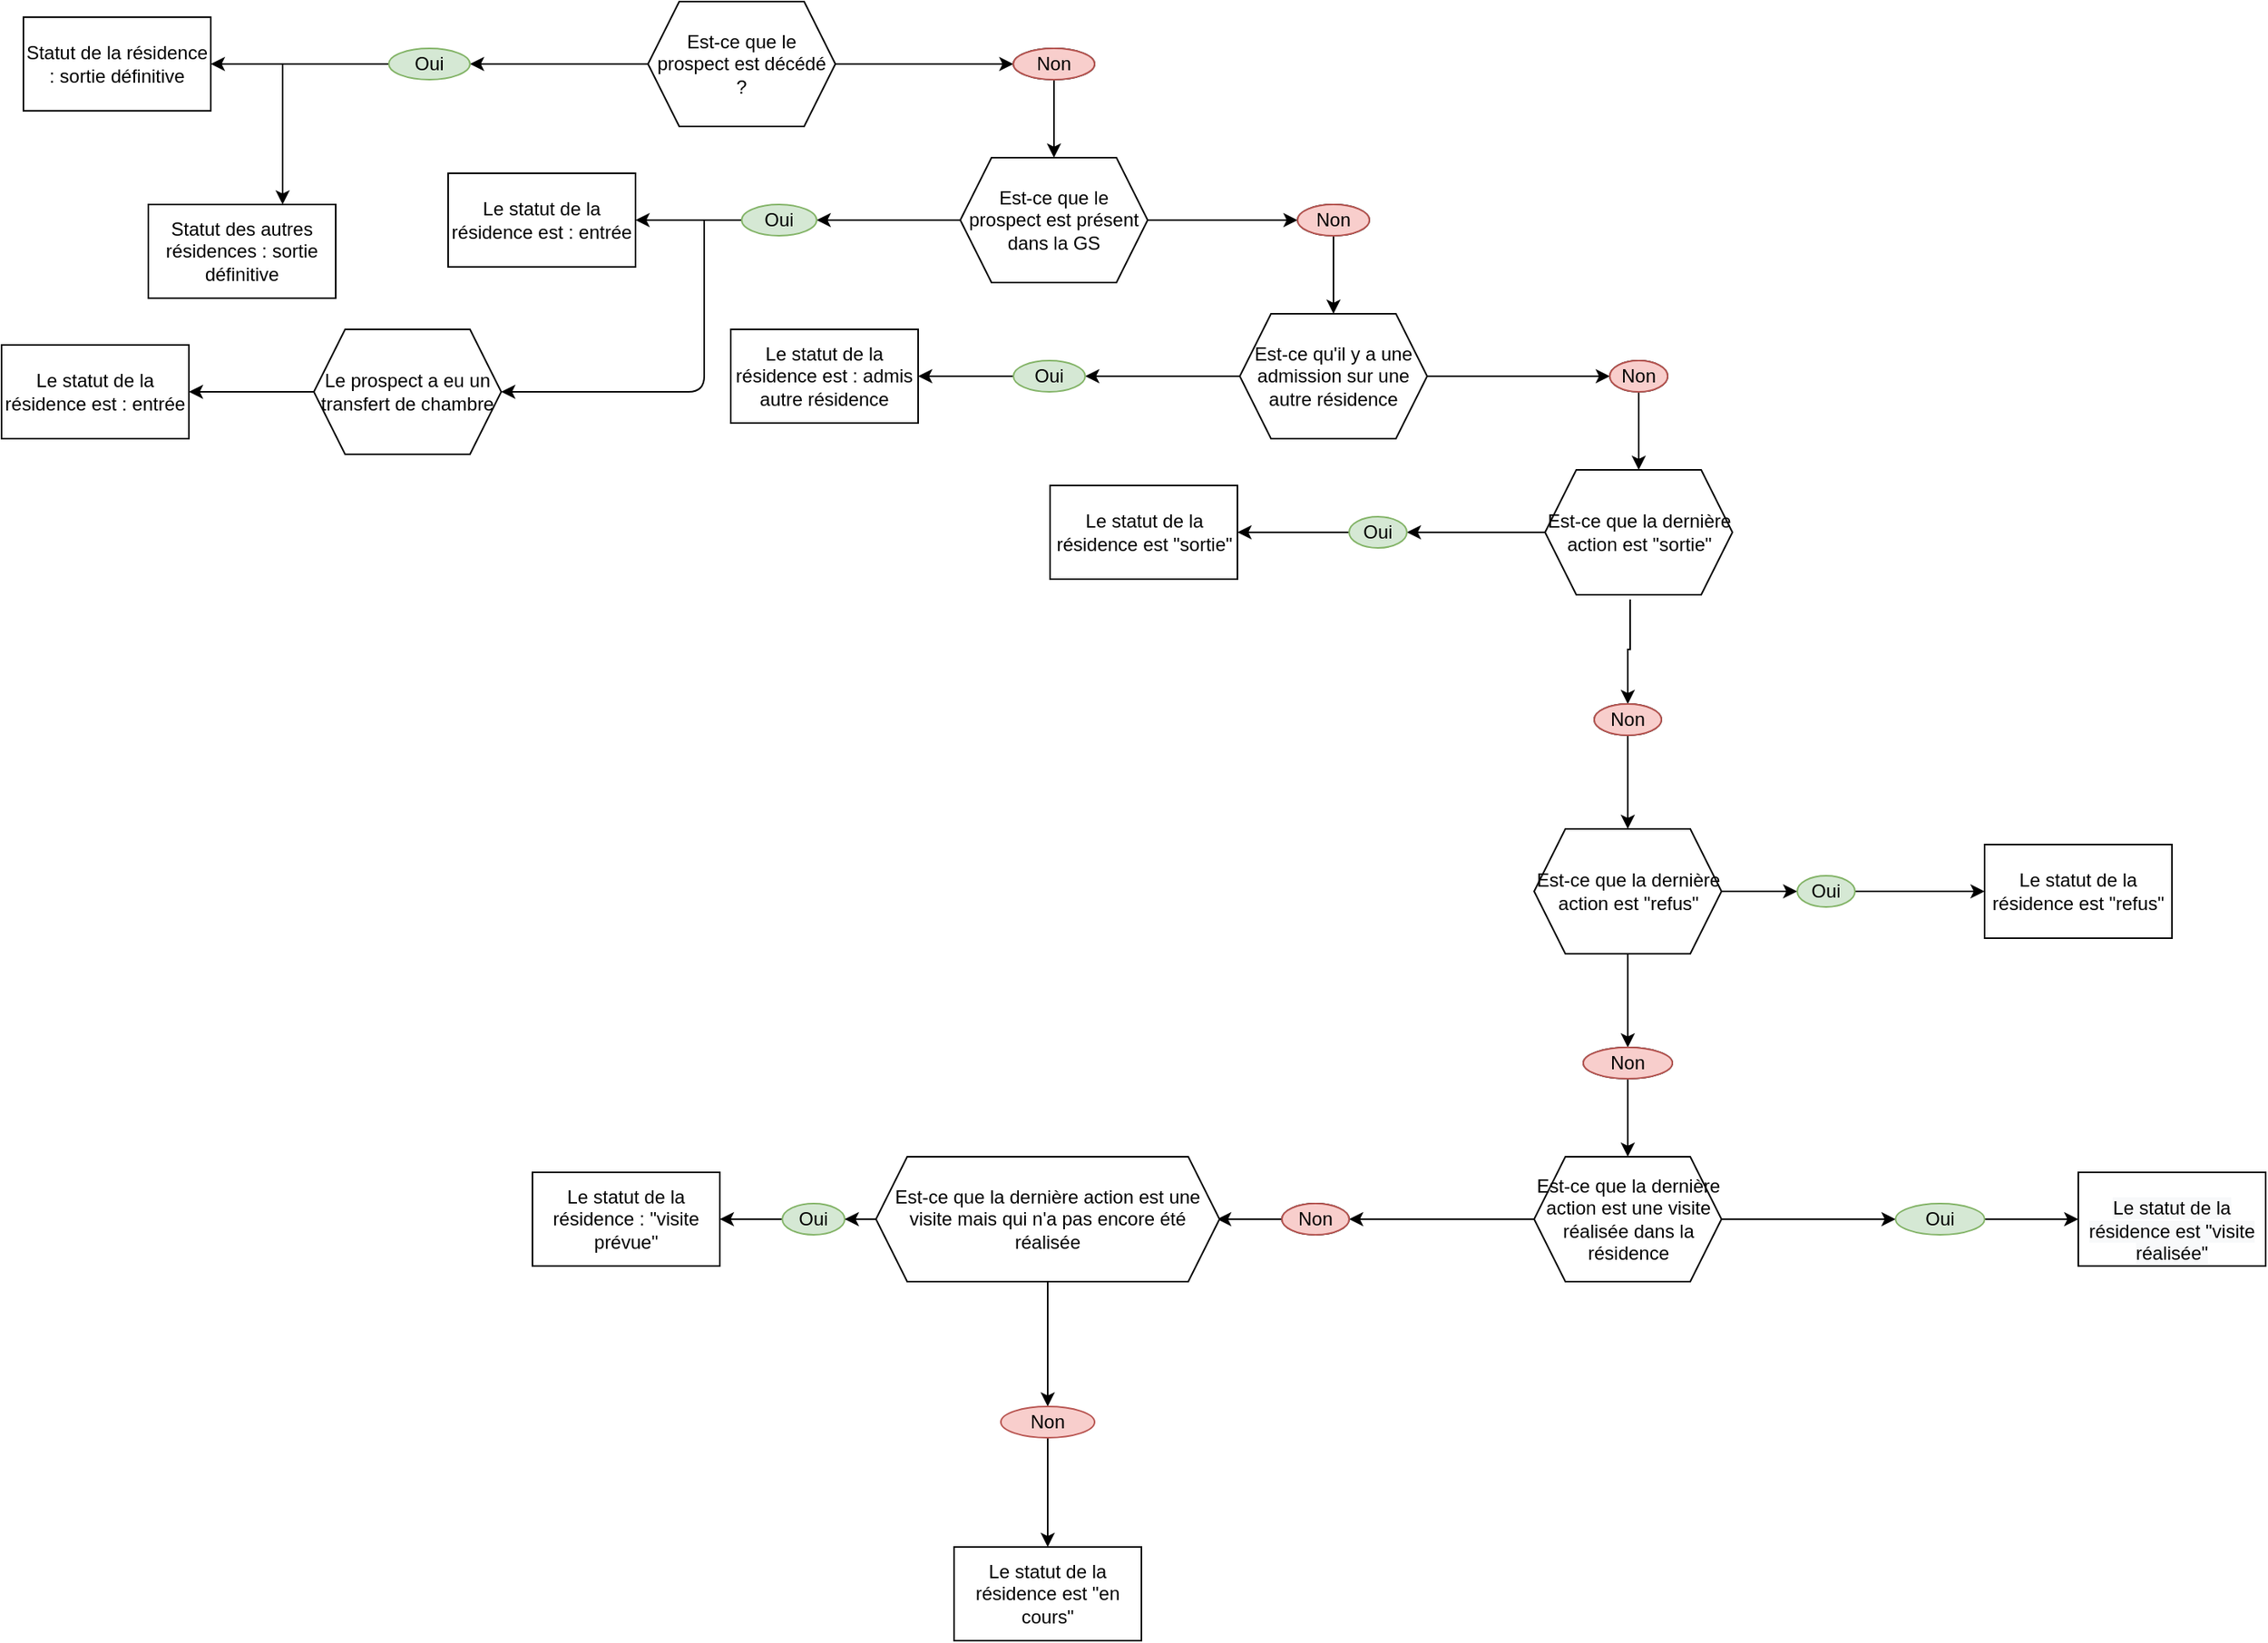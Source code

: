 <mxfile version="14.9.6" type="device"><diagram id="vLZyAKqcnTKbgEGUBMNM" name="Page-1"><mxGraphModel dx="2249" dy="822" grid="1" gridSize="10" guides="1" tooltips="1" connect="1" arrows="1" fold="1" page="1" pageScale="1" pageWidth="827" pageHeight="1169" math="0" shadow="0"><root><mxCell id="0"/><mxCell id="1" parent="0"/><mxCell id="j-xn4PrfYy-7_51q6NSP-4" value="" style="edgeStyle=orthogonalEdgeStyle;rounded=0;orthogonalLoop=1;jettySize=auto;html=1;" edge="1" parent="1" source="j-xn4PrfYy-7_51q6NSP-2" target="j-xn4PrfYy-7_51q6NSP-3"><mxGeometry relative="1" as="geometry"/></mxCell><mxCell id="j-xn4PrfYy-7_51q6NSP-10" value="" style="edgeStyle=orthogonalEdgeStyle;rounded=0;orthogonalLoop=1;jettySize=auto;html=1;" edge="1" parent="1" source="j-xn4PrfYy-7_51q6NSP-2" target="j-xn4PrfYy-7_51q6NSP-9"><mxGeometry relative="1" as="geometry"/></mxCell><mxCell id="j-xn4PrfYy-7_51q6NSP-2" value="Est-ce que le prospect est décédé ?" style="shape=hexagon;perimeter=hexagonPerimeter2;whiteSpace=wrap;html=1;fixedSize=1;" vertex="1" parent="1"><mxGeometry x="354" y="20" width="120" height="80" as="geometry"/></mxCell><mxCell id="j-xn4PrfYy-7_51q6NSP-6" value="" style="edgeStyle=orthogonalEdgeStyle;rounded=0;orthogonalLoop=1;jettySize=auto;html=1;" edge="1" parent="1" source="j-xn4PrfYy-7_51q6NSP-3" target="j-xn4PrfYy-7_51q6NSP-5"><mxGeometry relative="1" as="geometry"/></mxCell><mxCell id="j-xn4PrfYy-7_51q6NSP-8" value="" style="edgeStyle=orthogonalEdgeStyle;rounded=0;orthogonalLoop=1;jettySize=auto;html=1;" edge="1" parent="1" source="j-xn4PrfYy-7_51q6NSP-3" target="j-xn4PrfYy-7_51q6NSP-7"><mxGeometry relative="1" as="geometry"><Array as="points"><mxPoint x="120" y="60"/></Array></mxGeometry></mxCell><mxCell id="j-xn4PrfYy-7_51q6NSP-3" value="Oui" style="ellipse;whiteSpace=wrap;html=1;fillColor=#d5e8d4;strokeColor=#82b366;" vertex="1" parent="1"><mxGeometry x="188" y="50" width="52" height="20" as="geometry"/></mxCell><mxCell id="j-xn4PrfYy-7_51q6NSP-5" value="Statut de la résidence : sortie définitive" style="whiteSpace=wrap;html=1;" vertex="1" parent="1"><mxGeometry x="-46" y="30" width="120" height="60" as="geometry"/></mxCell><mxCell id="j-xn4PrfYy-7_51q6NSP-7" value="Statut des autres résidences : sortie définitive" style="whiteSpace=wrap;html=1;" vertex="1" parent="1"><mxGeometry x="34" y="150" width="120" height="60" as="geometry"/></mxCell><mxCell id="j-xn4PrfYy-7_51q6NSP-12" value="" style="edgeStyle=orthogonalEdgeStyle;rounded=0;orthogonalLoop=1;jettySize=auto;html=1;" edge="1" parent="1" source="j-xn4PrfYy-7_51q6NSP-9" target="j-xn4PrfYy-7_51q6NSP-11"><mxGeometry relative="1" as="geometry"/></mxCell><mxCell id="j-xn4PrfYy-7_51q6NSP-9" value="Non" style="ellipse;whiteSpace=wrap;html=1;" vertex="1" parent="1"><mxGeometry x="588" y="50" width="52" height="20" as="geometry"/></mxCell><mxCell id="j-xn4PrfYy-7_51q6NSP-14" value="" style="edgeStyle=orthogonalEdgeStyle;rounded=0;orthogonalLoop=1;jettySize=auto;html=1;" edge="1" parent="1" source="j-xn4PrfYy-7_51q6NSP-11" target="j-xn4PrfYy-7_51q6NSP-13"><mxGeometry relative="1" as="geometry"/></mxCell><mxCell id="j-xn4PrfYy-7_51q6NSP-18" value="" style="edgeStyle=orthogonalEdgeStyle;rounded=0;orthogonalLoop=1;jettySize=auto;html=1;" edge="1" parent="1" source="j-xn4PrfYy-7_51q6NSP-11" target="j-xn4PrfYy-7_51q6NSP-17"><mxGeometry relative="1" as="geometry"/></mxCell><mxCell id="j-xn4PrfYy-7_51q6NSP-11" value="Est-ce que le prospect est présent dans la GS" style="shape=hexagon;perimeter=hexagonPerimeter2;whiteSpace=wrap;html=1;fixedSize=1;" vertex="1" parent="1"><mxGeometry x="554" y="120" width="120" height="80" as="geometry"/></mxCell><mxCell id="j-xn4PrfYy-7_51q6NSP-16" value="" style="edgeStyle=orthogonalEdgeStyle;rounded=0;orthogonalLoop=1;jettySize=auto;html=1;" edge="1" parent="1" source="j-xn4PrfYy-7_51q6NSP-13" target="j-xn4PrfYy-7_51q6NSP-15"><mxGeometry relative="1" as="geometry"/></mxCell><mxCell id="j-xn4PrfYy-7_51q6NSP-13" value="Oui" style="ellipse;whiteSpace=wrap;html=1;fillColor=#d5e8d4;strokeColor=#82b366;" vertex="1" parent="1"><mxGeometry x="414" y="150" width="48" height="20" as="geometry"/></mxCell><mxCell id="j-xn4PrfYy-7_51q6NSP-15" value="Le statut de la résidence est : entrée" style="whiteSpace=wrap;html=1;" vertex="1" parent="1"><mxGeometry x="226" y="130" width="120" height="60" as="geometry"/></mxCell><mxCell id="j-xn4PrfYy-7_51q6NSP-20" value="" style="edgeStyle=orthogonalEdgeStyle;rounded=0;orthogonalLoop=1;jettySize=auto;html=1;" edge="1" parent="1" source="j-xn4PrfYy-7_51q6NSP-17" target="j-xn4PrfYy-7_51q6NSP-19"><mxGeometry relative="1" as="geometry"/></mxCell><mxCell id="j-xn4PrfYy-7_51q6NSP-17" value="Non" style="ellipse;whiteSpace=wrap;html=1;" vertex="1" parent="1"><mxGeometry x="770" y="150" width="46" height="20" as="geometry"/></mxCell><mxCell id="j-xn4PrfYy-7_51q6NSP-22" value="" style="edgeStyle=orthogonalEdgeStyle;rounded=0;orthogonalLoop=1;jettySize=auto;html=1;" edge="1" parent="1" source="j-xn4PrfYy-7_51q6NSP-19" target="j-xn4PrfYy-7_51q6NSP-21"><mxGeometry relative="1" as="geometry"/></mxCell><mxCell id="j-xn4PrfYy-7_51q6NSP-31" value="" style="edgeStyle=orthogonalEdgeStyle;rounded=0;orthogonalLoop=1;jettySize=auto;html=1;" edge="1" parent="1" source="j-xn4PrfYy-7_51q6NSP-19" target="j-xn4PrfYy-7_51q6NSP-30"><mxGeometry relative="1" as="geometry"/></mxCell><mxCell id="j-xn4PrfYy-7_51q6NSP-19" value="Est-ce qu'il y a une admission sur une autre résidence" style="shape=hexagon;perimeter=hexagonPerimeter2;whiteSpace=wrap;html=1;fixedSize=1;" vertex="1" parent="1"><mxGeometry x="733" y="220" width="120" height="80" as="geometry"/></mxCell><mxCell id="j-xn4PrfYy-7_51q6NSP-24" value="" style="edgeStyle=orthogonalEdgeStyle;rounded=0;orthogonalLoop=1;jettySize=auto;html=1;" edge="1" parent="1" source="j-xn4PrfYy-7_51q6NSP-21" target="j-xn4PrfYy-7_51q6NSP-23"><mxGeometry relative="1" as="geometry"/></mxCell><mxCell id="j-xn4PrfYy-7_51q6NSP-21" value="Oui" style="ellipse;whiteSpace=wrap;html=1;fillColor=#d5e8d4;strokeColor=#82b366;" vertex="1" parent="1"><mxGeometry x="588" y="250" width="46" height="20" as="geometry"/></mxCell><mxCell id="j-xn4PrfYy-7_51q6NSP-23" value="Le statut de la résidence est : admis autre résidence" style="whiteSpace=wrap;html=1;" vertex="1" parent="1"><mxGeometry x="407" y="230" width="120" height="60" as="geometry"/></mxCell><mxCell id="j-xn4PrfYy-7_51q6NSP-29" value="" style="edgeStyle=orthogonalEdgeStyle;rounded=0;orthogonalLoop=1;jettySize=auto;html=1;" edge="1" parent="1" source="j-xn4PrfYy-7_51q6NSP-26" target="j-xn4PrfYy-7_51q6NSP-28"><mxGeometry relative="1" as="geometry"/></mxCell><mxCell id="j-xn4PrfYy-7_51q6NSP-26" value="Le prospect a eu un transfert de chambre" style="shape=hexagon;perimeter=hexagonPerimeter2;whiteSpace=wrap;html=1;fixedSize=1;" vertex="1" parent="1"><mxGeometry x="140" y="230" width="120" height="80" as="geometry"/></mxCell><mxCell id="j-xn4PrfYy-7_51q6NSP-27" value="" style="endArrow=classic;html=1;" edge="1" parent="1"><mxGeometry width="50" height="50" relative="1" as="geometry"><mxPoint x="390" y="160" as="sourcePoint"/><mxPoint x="260" y="270" as="targetPoint"/><Array as="points"><mxPoint x="390" y="270"/></Array></mxGeometry></mxCell><mxCell id="j-xn4PrfYy-7_51q6NSP-28" value="&lt;span&gt;Le statut de la résidence est : entrée&lt;/span&gt;" style="whiteSpace=wrap;html=1;" vertex="1" parent="1"><mxGeometry x="-60" y="240" width="120" height="60" as="geometry"/></mxCell><mxCell id="j-xn4PrfYy-7_51q6NSP-33" value="" style="edgeStyle=orthogonalEdgeStyle;rounded=0;orthogonalLoop=1;jettySize=auto;html=1;" edge="1" parent="1" source="j-xn4PrfYy-7_51q6NSP-30" target="j-xn4PrfYy-7_51q6NSP-32"><mxGeometry relative="1" as="geometry"/></mxCell><mxCell id="j-xn4PrfYy-7_51q6NSP-30" value="Non" style="ellipse;whiteSpace=wrap;html=1;" vertex="1" parent="1"><mxGeometry x="970" y="250" width="37" height="20" as="geometry"/></mxCell><mxCell id="j-xn4PrfYy-7_51q6NSP-35" value="" style="edgeStyle=orthogonalEdgeStyle;rounded=0;orthogonalLoop=1;jettySize=auto;html=1;" edge="1" parent="1" source="j-xn4PrfYy-7_51q6NSP-32" target="j-xn4PrfYy-7_51q6NSP-34"><mxGeometry relative="1" as="geometry"/></mxCell><mxCell id="j-xn4PrfYy-7_51q6NSP-37" value="" style="edgeStyle=orthogonalEdgeStyle;rounded=0;orthogonalLoop=1;jettySize=auto;html=1;exitX=0.454;exitY=1.038;exitDx=0;exitDy=0;exitPerimeter=0;" edge="1" parent="1" source="j-xn4PrfYy-7_51q6NSP-32" target="j-xn4PrfYy-7_51q6NSP-36"><mxGeometry relative="1" as="geometry"/></mxCell><mxCell id="j-xn4PrfYy-7_51q6NSP-32" value="Est-ce que la dernière action est &quot;sortie&quot;" style="shape=hexagon;perimeter=hexagonPerimeter2;whiteSpace=wrap;html=1;fixedSize=1;" vertex="1" parent="1"><mxGeometry x="928.5" y="320" width="120" height="80" as="geometry"/></mxCell><mxCell id="j-xn4PrfYy-7_51q6NSP-39" value="" style="edgeStyle=orthogonalEdgeStyle;rounded=0;orthogonalLoop=1;jettySize=auto;html=1;" edge="1" parent="1" source="j-xn4PrfYy-7_51q6NSP-34" target="j-xn4PrfYy-7_51q6NSP-38"><mxGeometry relative="1" as="geometry"/></mxCell><mxCell id="j-xn4PrfYy-7_51q6NSP-34" value="Oui" style="ellipse;whiteSpace=wrap;html=1;fillColor=#d5e8d4;strokeColor=#82b366;" vertex="1" parent="1"><mxGeometry x="803" y="350" width="37" height="20" as="geometry"/></mxCell><mxCell id="j-xn4PrfYy-7_51q6NSP-41" value="" style="edgeStyle=orthogonalEdgeStyle;rounded=0;orthogonalLoop=1;jettySize=auto;html=1;" edge="1" parent="1" source="j-xn4PrfYy-7_51q6NSP-36" target="j-xn4PrfYy-7_51q6NSP-40"><mxGeometry relative="1" as="geometry"/></mxCell><mxCell id="j-xn4PrfYy-7_51q6NSP-36" value="Non" style="ellipse;whiteSpace=wrap;html=1;" vertex="1" parent="1"><mxGeometry x="960" y="470" width="43" height="20" as="geometry"/></mxCell><mxCell id="j-xn4PrfYy-7_51q6NSP-38" value="Le statut de la résidence est &quot;sortie&quot;" style="whiteSpace=wrap;html=1;" vertex="1" parent="1"><mxGeometry x="611.5" y="330" width="120" height="60" as="geometry"/></mxCell><mxCell id="j-xn4PrfYy-7_51q6NSP-43" value="" style="edgeStyle=orthogonalEdgeStyle;rounded=0;orthogonalLoop=1;jettySize=auto;html=1;" edge="1" parent="1" source="j-xn4PrfYy-7_51q6NSP-40" target="j-xn4PrfYy-7_51q6NSP-42"><mxGeometry relative="1" as="geometry"/></mxCell><mxCell id="j-xn4PrfYy-7_51q6NSP-47" value="" style="edgeStyle=orthogonalEdgeStyle;rounded=0;orthogonalLoop=1;jettySize=auto;html=1;" edge="1" parent="1" source="j-xn4PrfYy-7_51q6NSP-40" target="j-xn4PrfYy-7_51q6NSP-46"><mxGeometry relative="1" as="geometry"/></mxCell><mxCell id="j-xn4PrfYy-7_51q6NSP-40" value="Est-ce que la dernière action est &quot;refus&quot;" style="shape=hexagon;perimeter=hexagonPerimeter2;whiteSpace=wrap;html=1;fixedSize=1;" vertex="1" parent="1"><mxGeometry x="921.5" y="550" width="120" height="80" as="geometry"/></mxCell><mxCell id="j-xn4PrfYy-7_51q6NSP-45" value="" style="edgeStyle=orthogonalEdgeStyle;rounded=0;orthogonalLoop=1;jettySize=auto;html=1;" edge="1" parent="1" source="j-xn4PrfYy-7_51q6NSP-42" target="j-xn4PrfYy-7_51q6NSP-44"><mxGeometry relative="1" as="geometry"/></mxCell><mxCell id="j-xn4PrfYy-7_51q6NSP-42" value="Oui" style="ellipse;whiteSpace=wrap;html=1;fillColor=#d5e8d4;strokeColor=#82b366;" vertex="1" parent="1"><mxGeometry x="1090" y="580" width="37" height="20" as="geometry"/></mxCell><mxCell id="j-xn4PrfYy-7_51q6NSP-44" value="&lt;span&gt;Le statut de la résidence est &quot;refus&quot;&lt;/span&gt;" style="whiteSpace=wrap;html=1;" vertex="1" parent="1"><mxGeometry x="1210" y="560" width="120" height="60" as="geometry"/></mxCell><mxCell id="j-xn4PrfYy-7_51q6NSP-50" value="" style="edgeStyle=orthogonalEdgeStyle;rounded=0;orthogonalLoop=1;jettySize=auto;html=1;" edge="1" parent="1" source="j-xn4PrfYy-7_51q6NSP-46" target="j-xn4PrfYy-7_51q6NSP-49"><mxGeometry relative="1" as="geometry"/></mxCell><mxCell id="j-xn4PrfYy-7_51q6NSP-46" value="Non" style="ellipse;whiteSpace=wrap;html=1;" vertex="1" parent="1"><mxGeometry x="953" y="690" width="57" height="20" as="geometry"/></mxCell><mxCell id="j-xn4PrfYy-7_51q6NSP-52" value="" style="edgeStyle=orthogonalEdgeStyle;rounded=0;orthogonalLoop=1;jettySize=auto;html=1;" edge="1" parent="1" source="j-xn4PrfYy-7_51q6NSP-49" target="j-xn4PrfYy-7_51q6NSP-51"><mxGeometry relative="1" as="geometry"/></mxCell><mxCell id="j-xn4PrfYy-7_51q6NSP-57" value="" style="edgeStyle=orthogonalEdgeStyle;rounded=0;orthogonalLoop=1;jettySize=auto;html=1;" edge="1" parent="1" source="j-xn4PrfYy-7_51q6NSP-49" target="j-xn4PrfYy-7_51q6NSP-56"><mxGeometry relative="1" as="geometry"/></mxCell><mxCell id="j-xn4PrfYy-7_51q6NSP-49" value="Est-ce que la dernière action est une visite réalisée dans la résidence" style="shape=hexagon;perimeter=hexagonPerimeter2;whiteSpace=wrap;html=1;fixedSize=1;" vertex="1" parent="1"><mxGeometry x="921.5" y="760" width="120" height="80" as="geometry"/></mxCell><mxCell id="j-xn4PrfYy-7_51q6NSP-54" value="" style="edgeStyle=orthogonalEdgeStyle;rounded=0;orthogonalLoop=1;jettySize=auto;html=1;" edge="1" parent="1" source="j-xn4PrfYy-7_51q6NSP-51" target="j-xn4PrfYy-7_51q6NSP-53"><mxGeometry relative="1" as="geometry"/></mxCell><mxCell id="j-xn4PrfYy-7_51q6NSP-51" value="Oui" style="ellipse;whiteSpace=wrap;html=1;fillColor=#d5e8d4;strokeColor=#82b366;" vertex="1" parent="1"><mxGeometry x="1153" y="790" width="57" height="20" as="geometry"/></mxCell><mxCell id="j-xn4PrfYy-7_51q6NSP-53" value="&lt;br&gt;&lt;span style=&quot;color: rgb(0 , 0 , 0) ; font-family: &amp;#34;helvetica&amp;#34; ; font-size: 12px ; font-style: normal ; font-weight: 400 ; letter-spacing: normal ; text-align: center ; text-indent: 0px ; text-transform: none ; word-spacing: 0px ; background-color: rgb(248 , 249 , 250) ; display: inline ; float: none&quot;&gt;Le statut de la résidence est &quot;visite réalisée&quot;&lt;/span&gt;" style="whiteSpace=wrap;html=1;" vertex="1" parent="1"><mxGeometry x="1270" y="770" width="120" height="60" as="geometry"/></mxCell><mxCell id="j-xn4PrfYy-7_51q6NSP-59" value="" style="edgeStyle=orthogonalEdgeStyle;rounded=0;orthogonalLoop=1;jettySize=auto;html=1;" edge="1" parent="1" source="j-xn4PrfYy-7_51q6NSP-56"><mxGeometry relative="1" as="geometry"><mxPoint x="718.5" y="800" as="targetPoint"/></mxGeometry></mxCell><mxCell id="j-xn4PrfYy-7_51q6NSP-56" value="Non" style="ellipse;whiteSpace=wrap;html=1;" vertex="1" parent="1"><mxGeometry x="760" y="790" width="43" height="20" as="geometry"/></mxCell><mxCell id="j-xn4PrfYy-7_51q6NSP-62" value="" style="edgeStyle=orthogonalEdgeStyle;rounded=0;orthogonalLoop=1;jettySize=auto;html=1;" edge="1" parent="1" source="j-xn4PrfYy-7_51q6NSP-60" target="j-xn4PrfYy-7_51q6NSP-61"><mxGeometry relative="1" as="geometry"/></mxCell><mxCell id="j-xn4PrfYy-7_51q6NSP-66" value="" style="edgeStyle=orthogonalEdgeStyle;rounded=0;orthogonalLoop=1;jettySize=auto;html=1;" edge="1" parent="1" source="j-xn4PrfYy-7_51q6NSP-60"><mxGeometry relative="1" as="geometry"><mxPoint x="610" y="920" as="targetPoint"/></mxGeometry></mxCell><mxCell id="j-xn4PrfYy-7_51q6NSP-60" value="&lt;span&gt;Est-ce que la dernière action est une visite mais qui n'a pas encore été réalisée&lt;/span&gt;" style="shape=hexagon;perimeter=hexagonPerimeter2;whiteSpace=wrap;html=1;fixedSize=1;" vertex="1" parent="1"><mxGeometry x="500" y="760" width="220" height="80" as="geometry"/></mxCell><mxCell id="j-xn4PrfYy-7_51q6NSP-64" value="" style="edgeStyle=orthogonalEdgeStyle;rounded=0;orthogonalLoop=1;jettySize=auto;html=1;" edge="1" parent="1" source="j-xn4PrfYy-7_51q6NSP-61" target="j-xn4PrfYy-7_51q6NSP-63"><mxGeometry relative="1" as="geometry"/></mxCell><mxCell id="j-xn4PrfYy-7_51q6NSP-61" value="Oui" style="ellipse;whiteSpace=wrap;html=1;fillColor=#d5e8d4;strokeColor=#82b366;" vertex="1" parent="1"><mxGeometry x="440" y="790" width="40" height="20" as="geometry"/></mxCell><mxCell id="j-xn4PrfYy-7_51q6NSP-63" value="&lt;span&gt;Le statut de la résidence : &quot;visite prévue&quot;&lt;/span&gt;" style="whiteSpace=wrap;html=1;" vertex="1" parent="1"><mxGeometry x="280" y="770" width="120" height="60" as="geometry"/></mxCell><mxCell id="j-xn4PrfYy-7_51q6NSP-70" value="" style="edgeStyle=orthogonalEdgeStyle;rounded=0;orthogonalLoop=1;jettySize=auto;html=1;" edge="1" parent="1" source="j-xn4PrfYy-7_51q6NSP-65" target="j-xn4PrfYy-7_51q6NSP-71"><mxGeometry relative="1" as="geometry"><mxPoint x="660" y="1020" as="targetPoint"/><Array as="points"/></mxGeometry></mxCell><mxCell id="j-xn4PrfYy-7_51q6NSP-65" value="Non" style="ellipse;whiteSpace=wrap;html=1;fillColor=#f8cecc;strokeColor=#b85450;" vertex="1" parent="1"><mxGeometry x="580" y="920" width="60" height="20" as="geometry"/></mxCell><mxCell id="j-xn4PrfYy-7_51q6NSP-71" value="Le statut de la résidence est &quot;en cours&quot;" style="rounded=0;whiteSpace=wrap;html=1;" vertex="1" parent="1"><mxGeometry x="550" y="1010" width="120" height="60" as="geometry"/></mxCell><mxCell id="j-xn4PrfYy-7_51q6NSP-72" value="Non" style="ellipse;whiteSpace=wrap;html=1;fillColor=#f8cecc;strokeColor=#b85450;" vertex="1" parent="1"><mxGeometry x="588" y="50" width="52" height="20" as="geometry"/></mxCell><mxCell id="j-xn4PrfYy-7_51q6NSP-73" value="Non" style="ellipse;whiteSpace=wrap;html=1;fillColor=#f8cecc;strokeColor=#b85450;" vertex="1" parent="1"><mxGeometry x="770" y="150" width="46" height="20" as="geometry"/></mxCell><mxCell id="j-xn4PrfYy-7_51q6NSP-74" value="Non" style="ellipse;whiteSpace=wrap;html=1;fillColor=#f8cecc;strokeColor=#b85450;" vertex="1" parent="1"><mxGeometry x="970" y="250" width="37" height="20" as="geometry"/></mxCell><mxCell id="j-xn4PrfYy-7_51q6NSP-75" value="Non" style="ellipse;whiteSpace=wrap;html=1;fillColor=#f8cecc;strokeColor=#b85450;" vertex="1" parent="1"><mxGeometry x="960" y="470" width="43" height="20" as="geometry"/></mxCell><mxCell id="j-xn4PrfYy-7_51q6NSP-76" value="Non" style="ellipse;whiteSpace=wrap;html=1;fillColor=#f8cecc;strokeColor=#b85450;" vertex="1" parent="1"><mxGeometry x="953" y="690" width="57" height="20" as="geometry"/></mxCell><mxCell id="j-xn4PrfYy-7_51q6NSP-77" value="Non" style="ellipse;whiteSpace=wrap;html=1;fillColor=#f8cecc;strokeColor=#b85450;" vertex="1" parent="1"><mxGeometry x="760" y="790" width="43" height="20" as="geometry"/></mxCell></root></mxGraphModel></diagram></mxfile>